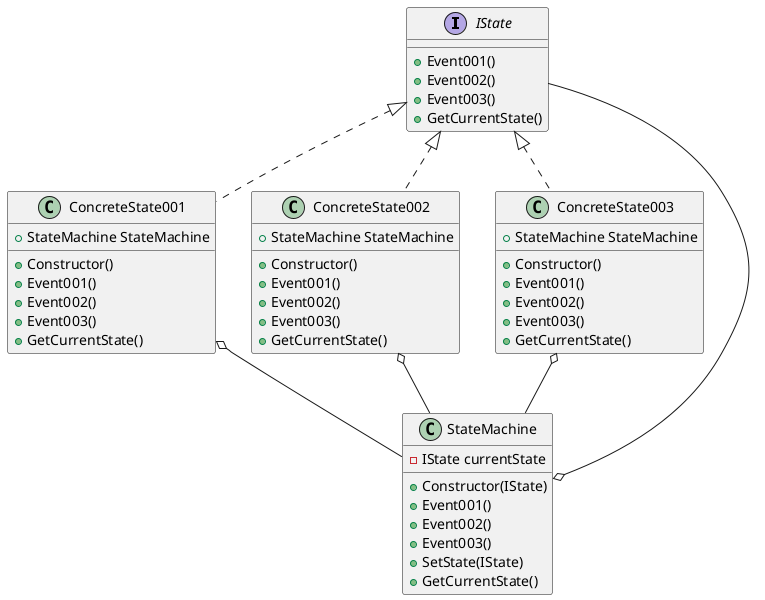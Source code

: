 @startuml
'https://plantuml.com/class-diagram

interface IState {
+Event001()
+Event002()
+Event003()
+GetCurrentState()
}

class ConcreteState001 {
+StateMachine StateMachine
+Constructor()
+Event001()
+Event002()
+Event003()
+GetCurrentState()
}

class ConcreteState002 {
+StateMachine StateMachine
+Constructor()
+Event001()
+Event002()
+Event003()
+GetCurrentState()
}

class ConcreteState003 {
+StateMachine StateMachine
+Constructor()
+Event001()
+Event002()
+Event003()
+GetCurrentState()
}

class StateMachine {
-IState currentState
+Constructor(IState)
+Event001()
+Event002()
+Event003()
+SetState(IState)
+GetCurrentState()
}

IState <|.. ConcreteState001
IState <|.. ConcreteState002
IState <|.. ConcreteState003
StateMachine o-- IState
ConcreteState001 o-- StateMachine
ConcreteState002 o-- StateMachine
ConcreteState003 o-- StateMachine

@enduml